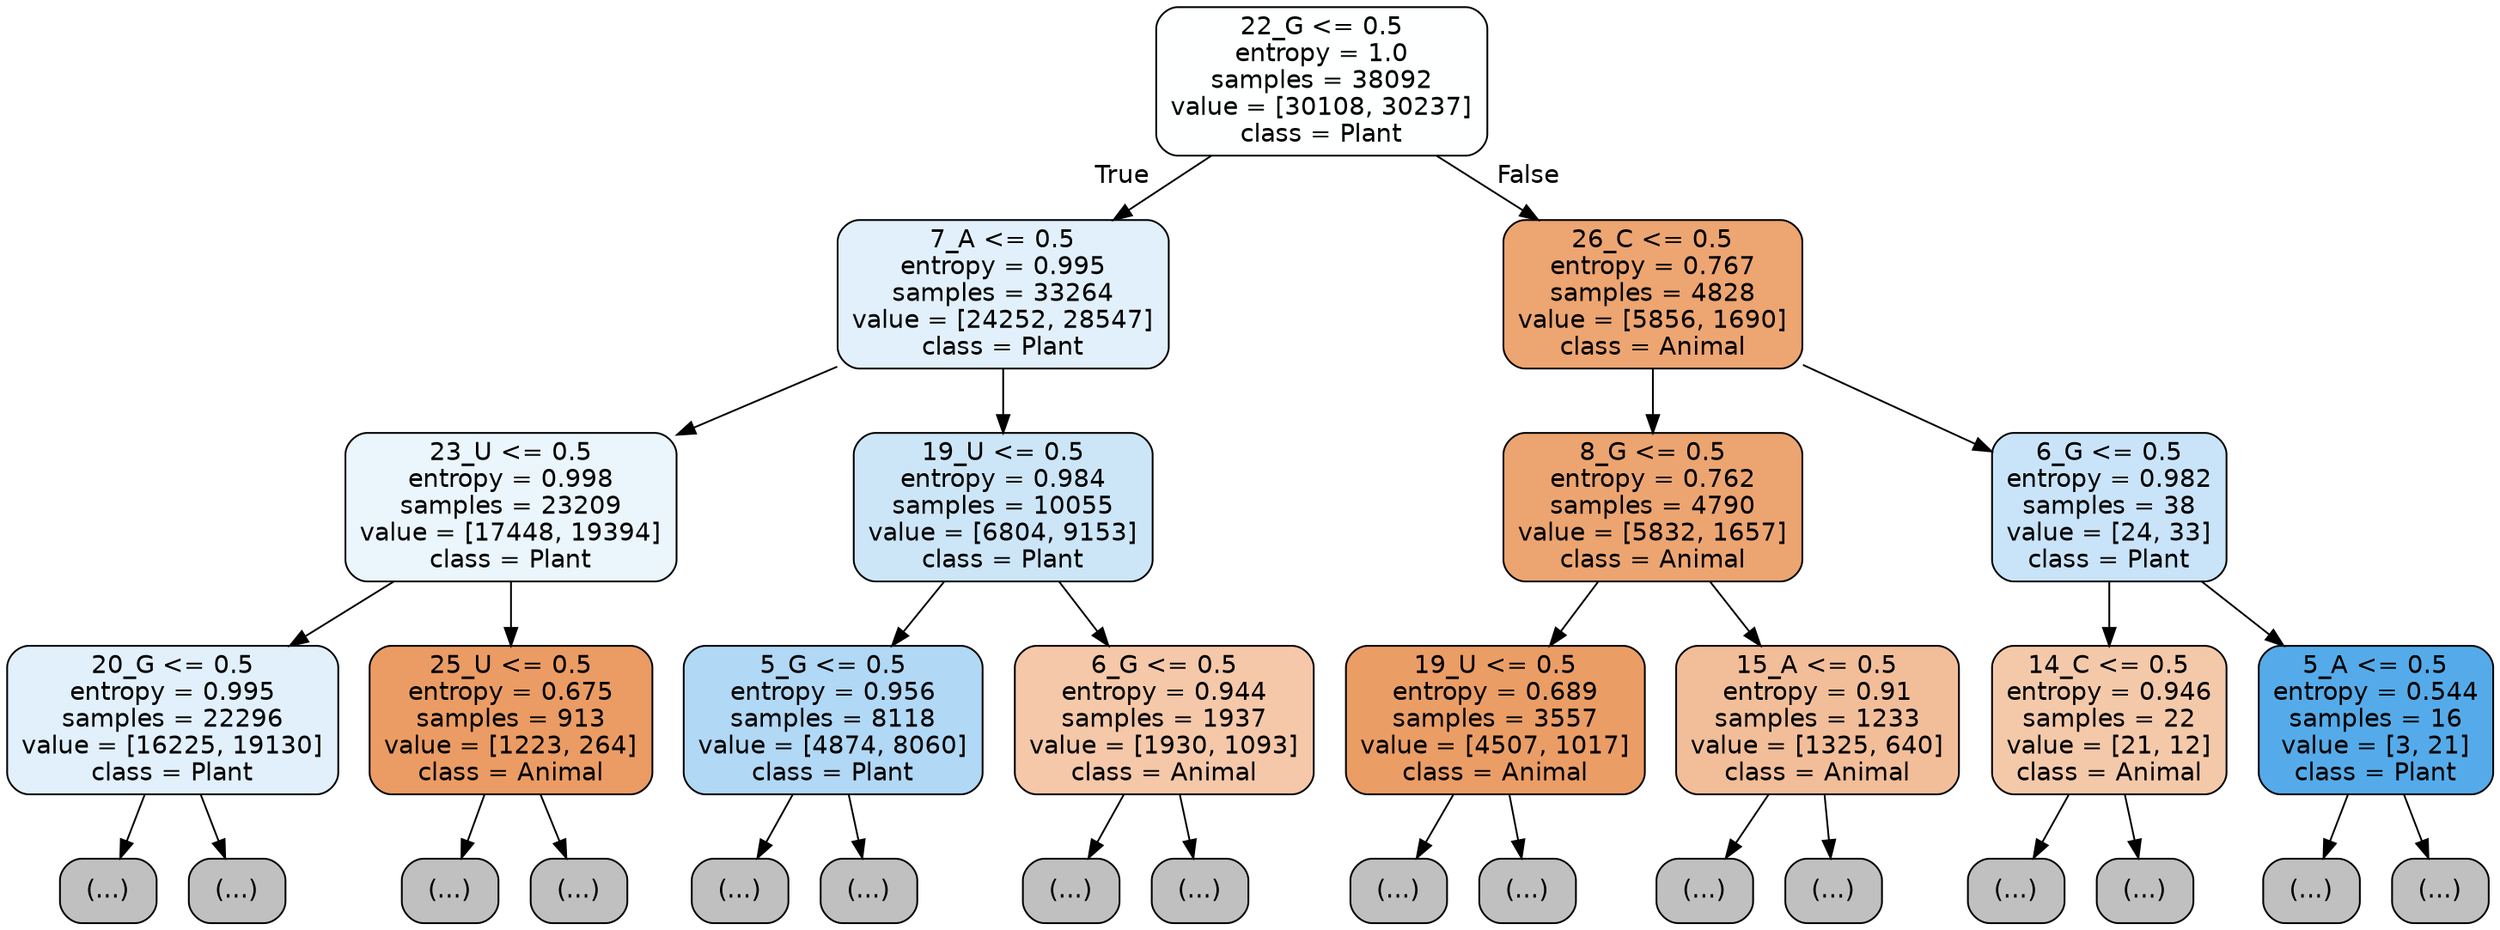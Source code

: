 digraph Tree {
node [shape=box, style="filled, rounded", color="black", fontname="helvetica"] ;
edge [fontname="helvetica"] ;
0 [label="22_G <= 0.5\nentropy = 1.0\nsamples = 38092\nvalue = [30108, 30237]\nclass = Plant", fillcolor="#feffff"] ;
1 [label="7_A <= 0.5\nentropy = 0.995\nsamples = 33264\nvalue = [24252, 28547]\nclass = Plant", fillcolor="#e1f0fb"] ;
0 -> 1 [labeldistance=2.5, labelangle=45, headlabel="True"] ;
2 [label="23_U <= 0.5\nentropy = 0.998\nsamples = 23209\nvalue = [17448, 19394]\nclass = Plant", fillcolor="#ebf5fc"] ;
1 -> 2 ;
3 [label="20_G <= 0.5\nentropy = 0.995\nsamples = 22296\nvalue = [16225, 19130]\nclass = Plant", fillcolor="#e1f0fb"] ;
2 -> 3 ;
4 [label="(...)", fillcolor="#C0C0C0"] ;
3 -> 4 ;
7925 [label="(...)", fillcolor="#C0C0C0"] ;
3 -> 7925 ;
10494 [label="25_U <= 0.5\nentropy = 0.675\nsamples = 913\nvalue = [1223, 264]\nclass = Animal", fillcolor="#eb9c64"] ;
2 -> 10494 ;
10495 [label="(...)", fillcolor="#C0C0C0"] ;
10494 -> 10495 ;
10890 [label="(...)", fillcolor="#C0C0C0"] ;
10494 -> 10890 ;
10907 [label="19_U <= 0.5\nentropy = 0.984\nsamples = 10055\nvalue = [6804, 9153]\nclass = Plant", fillcolor="#cce6f8"] ;
1 -> 10907 ;
10908 [label="5_G <= 0.5\nentropy = 0.956\nsamples = 8118\nvalue = [4874, 8060]\nclass = Plant", fillcolor="#b1d8f5"] ;
10907 -> 10908 ;
10909 [label="(...)", fillcolor="#C0C0C0"] ;
10908 -> 10909 ;
12800 [label="(...)", fillcolor="#C0C0C0"] ;
10908 -> 12800 ;
13709 [label="6_G <= 0.5\nentropy = 0.944\nsamples = 1937\nvalue = [1930, 1093]\nclass = Animal", fillcolor="#f4c8a9"] ;
10907 -> 13709 ;
13710 [label="(...)", fillcolor="#C0C0C0"] ;
13709 -> 13710 ;
14387 [label="(...)", fillcolor="#C0C0C0"] ;
13709 -> 14387 ;
14660 [label="26_C <= 0.5\nentropy = 0.767\nsamples = 4828\nvalue = [5856, 1690]\nclass = Animal", fillcolor="#eda572"] ;
0 -> 14660 [labeldistance=2.5, labelangle=-45, headlabel="False"] ;
14661 [label="8_G <= 0.5\nentropy = 0.762\nsamples = 4790\nvalue = [5832, 1657]\nclass = Animal", fillcolor="#eca571"] ;
14660 -> 14661 ;
14662 [label="19_U <= 0.5\nentropy = 0.689\nsamples = 3557\nvalue = [4507, 1017]\nclass = Animal", fillcolor="#eb9d66"] ;
14661 -> 14662 ;
14663 [label="(...)", fillcolor="#C0C0C0"] ;
14662 -> 14663 ;
15702 [label="(...)", fillcolor="#C0C0C0"] ;
14662 -> 15702 ;
16027 [label="15_A <= 0.5\nentropy = 0.91\nsamples = 1233\nvalue = [1325, 640]\nclass = Animal", fillcolor="#f2be99"] ;
14661 -> 16027 ;
16028 [label="(...)", fillcolor="#C0C0C0"] ;
16027 -> 16028 ;
16467 [label="(...)", fillcolor="#C0C0C0"] ;
16027 -> 16467 ;
16618 [label="6_G <= 0.5\nentropy = 0.982\nsamples = 38\nvalue = [24, 33]\nclass = Plant", fillcolor="#c9e4f8"] ;
14660 -> 16618 ;
16619 [label="14_C <= 0.5\nentropy = 0.946\nsamples = 22\nvalue = [21, 12]\nclass = Animal", fillcolor="#f4c9aa"] ;
16618 -> 16619 ;
16620 [label="(...)", fillcolor="#C0C0C0"] ;
16619 -> 16620 ;
16633 [label="(...)", fillcolor="#C0C0C0"] ;
16619 -> 16633 ;
16636 [label="5_A <= 0.5\nentropy = 0.544\nsamples = 16\nvalue = [3, 21]\nclass = Plant", fillcolor="#55abe9"] ;
16618 -> 16636 ;
16637 [label="(...)", fillcolor="#C0C0C0"] ;
16636 -> 16637 ;
16640 [label="(...)", fillcolor="#C0C0C0"] ;
16636 -> 16640 ;
}